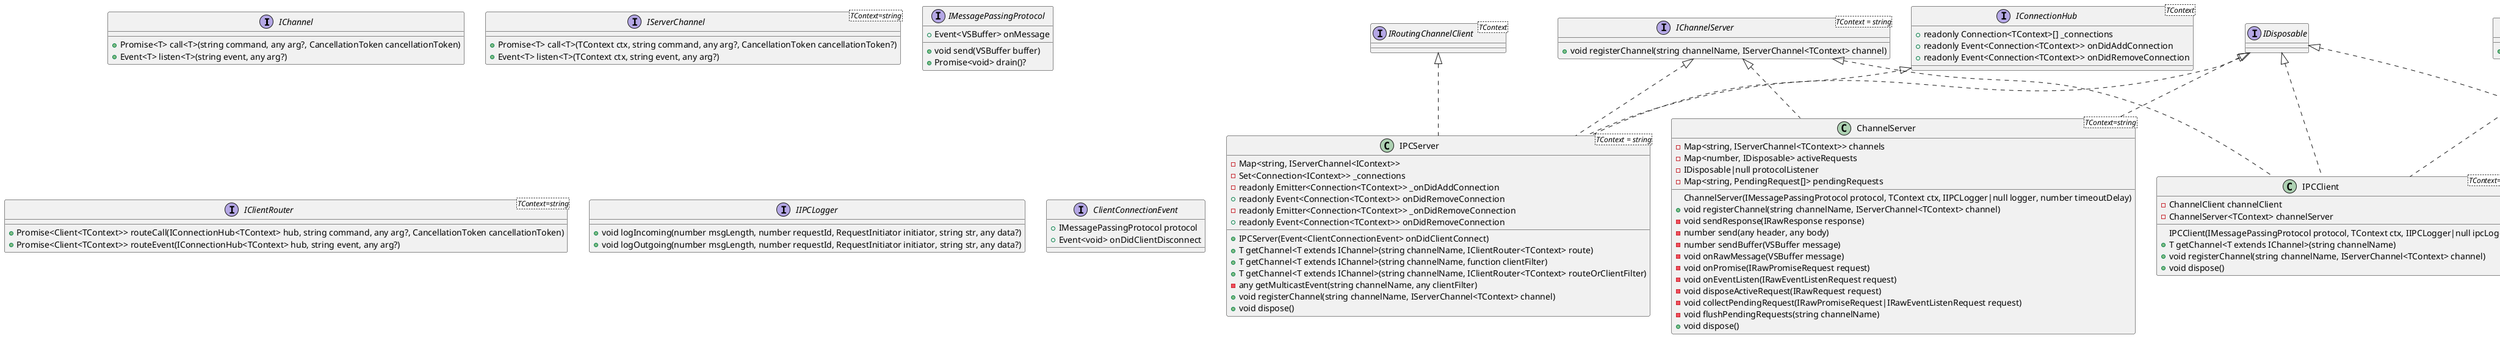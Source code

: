 @startuml IPC
    interface IChannel{
        + Promise<T> call<T>(string command, any arg?, CancellationToken cancellationToken)
        + Event<T> listen<T>(string event, any arg?)
    }
    interface IServerChannel<TContext=string>{
        + Promise<T> call<T>(TContext ctx, string command, any arg?, CancellationToken cancellationToken?)
        + Event<T> listen<T>(TContext ctx, string event, any arg?)
    }
    interface IMessagePassingProtocol {
        + void send(VSBuffer buffer)
        + Promise<void> drain()?
        + Event<VSBuffer> onMessage
    }
    interface IChannelServer<TContext = string> {
        + void registerChannel(string channelName, IServerChannel<TContext> channel)
    }
    interface IRoutingChannelClient<TContext> {}
    interface IConnectionHub<TContext> {
        + readonly Connection<TContext>[] _connections
        + readonly Event<Connection<TContext>> onDidAddConnection
        + readonly Event<Connection<TContext>> onDidRemoveConnection
    }
    interface IDisposable {}
    IChannelServer <|.. IPCServer
    IRoutingChannelClient <|.. IPCServer
    IConnectionHub <|.. IPCServer
    IDisposable <|.. IPCServer
    class IPCServer<TContext = string> {
        - Map<string, IServerChannel<IContext>>
        - Set<Connection<IContext>> _connections
        - readonly Emitter<Connection<TContext>> _onDidAddConnection
        + readonly Event<Connection<TContext>> onDidRemoveConnection
        - readonly Emitter<Connection<TContext>> _onDidRemoveConnection
        + readonly Event<Connection<TContext>> onDidRemoveConnection
        + IPCServer(Event<ClientConnectionEvent> onDidClientConnect)
        + T getChannel<T extends IChannel>(string channelName, IClientRouter<TContext> route)
        + T getChannel<T extends IChannel>(string channelName, function clientFilter)
        + T getChannel<T extends IChannel>(string channelName, IClientRouter<TContext> routeOrClientFilter)
        - any getMulticastEvent(string channelName, any clientFilter)
        + void registerChannel(string channelName, IServerChannel<TContext> channel)
        + void dispose()
    }
    interface Client<TContext> {
        + readonly TContext ctx
    }
    interface IClientRouter<TContext=string> {
        + Promise<Client<TContext>> routeCall(IConnectionHub<TContext> hub, string command, any arg?, CancellationToken cancellationToken)
        + Promise<Client<TContext>> routeEvent(IConnectionHub<TContext> hub, string event, any arg?)
    }
    interface IChannelClient {
        + T getChannel<T extends IChannel>(string channelName)
    }
    IChannelClient <|.. IPCClient
    IChannelServer <|.. IPCClient
    IDisposable <|.. IPCClient
    class IPCClient<TContext=string> {
        - ChannelClient channelClient
        - ChannelServer<TContext> channelServer
        IPCClient(IMessagePassingProtocol protocol, TContext ctx, IIPCLogger|null ipcLogger)
        + T getChannel<T extends IChannel>(string channelName)
        + void registerChannel(string channelName, IServerChannel<TContext> channel)
        + void dispose()
    }
    interface IReader {
        + VSBuffer read(number bytes)
    }
    interface IWrite {
        + void write(VSBuffer buffer)
    }
    IReader <|.. BufferReader
    class BufferReader {
        - muber pos
        BufferReader(VSBuffer buffer)
        + VSBuffer read(number bytes)
    }
    IWrite <|.. BufferWrite
    class BufferWrite {
        - VSBuffer[] buffers
        + VSBuffer buffer()
        + void write(VSBuffer buffer)
    }
    IChannelServer <|.. ChannelServer
    IDisposable <|.. ChannelServer
    class ChannelServer<TContext=string> {
        - Map<string, IServerChannel<TContext>> channels
        - Map<number, IDisposable> activeRequests
        - IDisposable|null protocolListener
        - Map<string, PendingRequest[]> pendingRequests
        ChannelServer(IMessagePassingProtocol protocol, TContext ctx, IIPCLogger|null logger, number timeoutDelay)
        + void registerChannel(string channelName, IServerChannel<TContext> channel)
        - void sendResponse(IRawResponse response)
        - number send(any header, any body)
        - number sendBuffer(VSBuffer message)
        - void onRawMessage(VSBuffer message)
        - void onPromise(IRawPromiseRequest request)
        - void onEventListen(IRawEventListenRequest request)
        - void disposeActiveRequest(IRawRequest request)
        - void collectPendingRequest(IRawPromiseRequest|IRawEventListenRequest request)
        - void flushPendingRequests(string channelName)
        + void dispose()
    }
    interface IIPCLogger {
        + void logIncoming(number msgLength, number requestId, RequestInitiator initiator, string str, any data?)
        + void logOutgoing(number msgLength, number requestId, RequestInitiator initiator, string str, any data?)
    }
    IChannelClient <|.. ChannelClient
    IDisposable <|.. ChannelClient
    class ChannelClient {
        - State state
        - Set<IDisposable> activeRequests
        - Map<number, IHandler> handlers
        - number lastRequestId
        - IDisposable|null protocolListener
        - IIPCLogger|null logger
        - readonly Emitter<void> _onDidInitialize
        ChannelClient(IMessagePassingProtocol protocol, IIPCLogger|null logger)
        + T getChannel<T extends IChannel>(string channelName)
        - Promise<any> requestPromise(string channelName, string name, any arg?, CancellationToken cancellationToken)
        - Event<any> requestEvent(string channelName, string name, any arg?)
        - void sendRequest(IRawRequest request)
        - number send(any header, any body)
        - number sendBuffer(VSBuffer message)
        - void onBuffer(VSBuffer message)
        - void onResponse(IRawResponse response)
        - Promise<void> whenInitialized()
        + void dispose()
    }
    interface ClientConnectionEvent {
        + IMessagePassingProtocol protocol
        + Event<void> onDidClientDisconnect
    }
    Client <|-- Connection
    interface Connection<TContext> {
        + readonly ChannelServer<TContext> channelServer
        + readonly ChannelClient channelClient
    }

@enduml